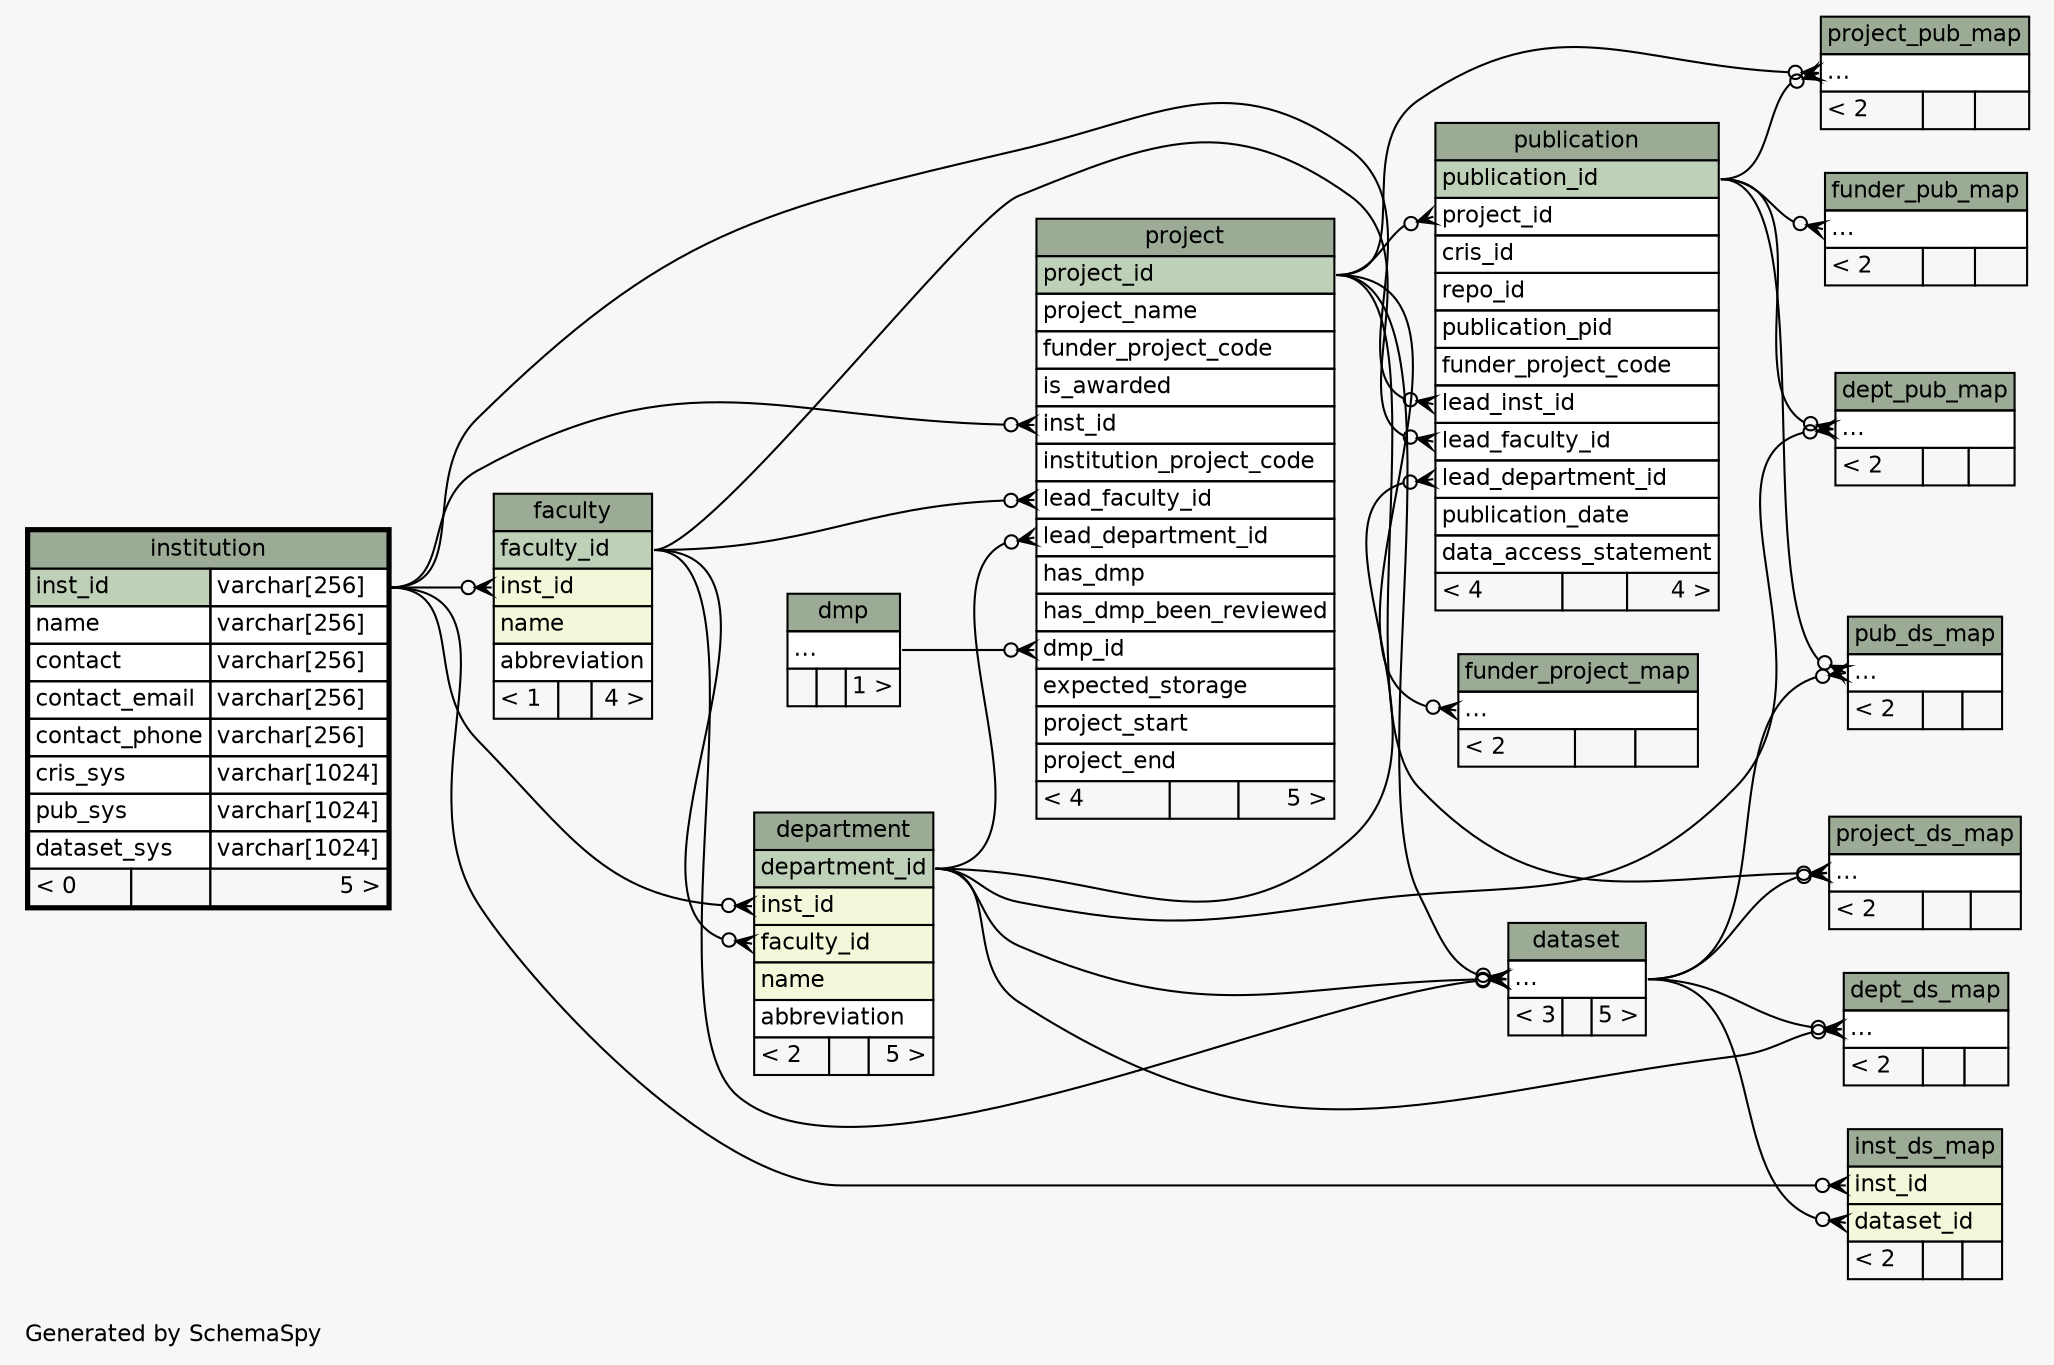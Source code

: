 // dot 2.36.0 on Linux 3.13.0-55-generic
// SchemaSpy rev 590
digraph "twoDegreesRelationshipsDiagram" {
  graph [
    rankdir="RL"
    bgcolor="#f7f7f7"
    label="\nGenerated by SchemaSpy"
    labeljust="l"
    nodesep="0.18"
    ranksep="0.46"
    fontname="Helvetica"
    fontsize="11"
  ];
  node [
    fontname="Helvetica"
    fontsize="11"
    shape="plaintext"
  ];
  edge [
    arrowsize="0.8"
  ];
  "dataset":"elipses":w -> "department":"department_id":e [arrowhead=none dir=back arrowtail=crowodot];
  "dataset":"elipses":w -> "faculty":"faculty_id":e [arrowhead=none dir=back arrowtail=crowodot];
  "dataset":"elipses":w -> "project":"project_id":e [arrowhead=none dir=back arrowtail=crowodot];
  "department":"faculty_id":w -> "faculty":"faculty_id":e [arrowhead=none dir=back arrowtail=crowodot];
  "department":"inst_id":w -> "institution":"inst_id.type":e [arrowhead=none dir=back arrowtail=crowodot];
  "dept_ds_map":"elipses":w -> "dataset":"elipses":e [arrowhead=none dir=back arrowtail=crowodot];
  "dept_ds_map":"elipses":w -> "department":"department_id":e [arrowhead=none dir=back arrowtail=crowodot];
  "dept_pub_map":"elipses":w -> "department":"department_id":e [arrowhead=none dir=back arrowtail=crowodot];
  "dept_pub_map":"elipses":w -> "publication":"publication_id":e [arrowhead=none dir=back arrowtail=crowodot];
  "faculty":"inst_id":w -> "institution":"inst_id.type":e [arrowhead=none dir=back arrowtail=crowodot];
  "funder_project_map":"elipses":w -> "project":"project_id":e [arrowhead=none dir=back arrowtail=crowodot];
  "funder_pub_map":"elipses":w -> "publication":"publication_id":e [arrowhead=none dir=back arrowtail=crowodot];
  "inst_ds_map":"dataset_id":w -> "dataset":"elipses":e [arrowhead=none dir=back arrowtail=crowodot];
  "inst_ds_map":"inst_id":w -> "institution":"inst_id.type":e [arrowhead=none dir=back arrowtail=crowodot];
  "project":"dmp_id":w -> "dmp":"elipses":e [arrowhead=none dir=back arrowtail=crowodot];
  "project":"inst_id":w -> "institution":"inst_id.type":e [arrowhead=none dir=back arrowtail=crowodot];
  "project":"lead_department_id":w -> "department":"department_id":e [arrowhead=none dir=back arrowtail=crowodot];
  "project":"lead_faculty_id":w -> "faculty":"faculty_id":e [arrowhead=none dir=back arrowtail=crowodot];
  "project_ds_map":"elipses":w -> "dataset":"elipses":e [arrowhead=none dir=back arrowtail=crowodot];
  "project_ds_map":"elipses":w -> "project":"project_id":e [arrowhead=none dir=back arrowtail=crowodot];
  "project_pub_map":"elipses":w -> "project":"project_id":e [arrowhead=none dir=back arrowtail=crowodot];
  "project_pub_map":"elipses":w -> "publication":"publication_id":e [arrowhead=none dir=back arrowtail=crowodot];
  "pub_ds_map":"elipses":w -> "dataset":"elipses":e [arrowhead=none dir=back arrowtail=crowodot];
  "pub_ds_map":"elipses":w -> "publication":"publication_id":e [arrowhead=none dir=back arrowtail=crowodot];
  "publication":"lead_department_id":w -> "department":"department_id":e [arrowhead=none dir=back arrowtail=crowodot];
  "publication":"lead_faculty_id":w -> "faculty":"faculty_id":e [arrowhead=none dir=back arrowtail=crowodot];
  "publication":"lead_inst_id":w -> "institution":"inst_id.type":e [arrowhead=none dir=back arrowtail=crowodot];
  "publication":"project_id":w -> "project":"project_id":e [arrowhead=none dir=back arrowtail=crowodot];
  "dataset" [
    label=<
    <TABLE BORDER="0" CELLBORDER="1" CELLSPACING="0" BGCOLOR="#ffffff">
      <TR><TD COLSPAN="3" BGCOLOR="#9bab96" ALIGN="CENTER">dataset</TD></TR>
      <TR><TD PORT="elipses" COLSPAN="3" ALIGN="LEFT">...</TD></TR>
      <TR><TD ALIGN="LEFT" BGCOLOR="#f7f7f7">&lt; 3</TD><TD ALIGN="RIGHT" BGCOLOR="#f7f7f7">  </TD><TD ALIGN="RIGHT" BGCOLOR="#f7f7f7">5 &gt;</TD></TR>
    </TABLE>>
    URL="dataset.html"
    tooltip="dataset"
  ];
  "department" [
    label=<
    <TABLE BORDER="0" CELLBORDER="1" CELLSPACING="0" BGCOLOR="#ffffff">
      <TR><TD COLSPAN="3" BGCOLOR="#9bab96" ALIGN="CENTER">department</TD></TR>
      <TR><TD PORT="department_id" COLSPAN="3" BGCOLOR="#bed1b8" ALIGN="LEFT">department_id</TD></TR>
      <TR><TD PORT="inst_id" COLSPAN="3" BGCOLOR="#f4f7da" ALIGN="LEFT">inst_id</TD></TR>
      <TR><TD PORT="faculty_id" COLSPAN="3" BGCOLOR="#f4f7da" ALIGN="LEFT">faculty_id</TD></TR>
      <TR><TD PORT="name" COLSPAN="3" BGCOLOR="#f4f7da" ALIGN="LEFT">name</TD></TR>
      <TR><TD PORT="abbreviation" COLSPAN="3" ALIGN="LEFT">abbreviation</TD></TR>
      <TR><TD ALIGN="LEFT" BGCOLOR="#f7f7f7">&lt; 2</TD><TD ALIGN="RIGHT" BGCOLOR="#f7f7f7">  </TD><TD ALIGN="RIGHT" BGCOLOR="#f7f7f7">5 &gt;</TD></TR>
    </TABLE>>
    URL="department.html"
    tooltip="department"
  ];
  "dept_ds_map" [
    label=<
    <TABLE BORDER="0" CELLBORDER="1" CELLSPACING="0" BGCOLOR="#ffffff">
      <TR><TD COLSPAN="3" BGCOLOR="#9bab96" ALIGN="CENTER">dept_ds_map</TD></TR>
      <TR><TD PORT="elipses" COLSPAN="3" ALIGN="LEFT">...</TD></TR>
      <TR><TD ALIGN="LEFT" BGCOLOR="#f7f7f7">&lt; 2</TD><TD ALIGN="RIGHT" BGCOLOR="#f7f7f7">  </TD><TD ALIGN="RIGHT" BGCOLOR="#f7f7f7">  </TD></TR>
    </TABLE>>
    URL="dept_ds_map.html"
    tooltip="dept_ds_map"
  ];
  "dept_pub_map" [
    label=<
    <TABLE BORDER="0" CELLBORDER="1" CELLSPACING="0" BGCOLOR="#ffffff">
      <TR><TD COLSPAN="3" BGCOLOR="#9bab96" ALIGN="CENTER">dept_pub_map</TD></TR>
      <TR><TD PORT="elipses" COLSPAN="3" ALIGN="LEFT">...</TD></TR>
      <TR><TD ALIGN="LEFT" BGCOLOR="#f7f7f7">&lt; 2</TD><TD ALIGN="RIGHT" BGCOLOR="#f7f7f7">  </TD><TD ALIGN="RIGHT" BGCOLOR="#f7f7f7">  </TD></TR>
    </TABLE>>
    URL="dept_pub_map.html"
    tooltip="dept_pub_map"
  ];
  "dmp" [
    label=<
    <TABLE BORDER="0" CELLBORDER="1" CELLSPACING="0" BGCOLOR="#ffffff">
      <TR><TD COLSPAN="3" BGCOLOR="#9bab96" ALIGN="CENTER">dmp</TD></TR>
      <TR><TD PORT="elipses" COLSPAN="3" ALIGN="LEFT">...</TD></TR>
      <TR><TD ALIGN="LEFT" BGCOLOR="#f7f7f7">  </TD><TD ALIGN="RIGHT" BGCOLOR="#f7f7f7">  </TD><TD ALIGN="RIGHT" BGCOLOR="#f7f7f7">1 &gt;</TD></TR>
    </TABLE>>
    URL="dmp.html"
    tooltip="dmp"
  ];
  "faculty" [
    label=<
    <TABLE BORDER="0" CELLBORDER="1" CELLSPACING="0" BGCOLOR="#ffffff">
      <TR><TD COLSPAN="3" BGCOLOR="#9bab96" ALIGN="CENTER">faculty</TD></TR>
      <TR><TD PORT="faculty_id" COLSPAN="3" BGCOLOR="#bed1b8" ALIGN="LEFT">faculty_id</TD></TR>
      <TR><TD PORT="inst_id" COLSPAN="3" BGCOLOR="#f4f7da" ALIGN="LEFT">inst_id</TD></TR>
      <TR><TD PORT="name" COLSPAN="3" BGCOLOR="#f4f7da" ALIGN="LEFT">name</TD></TR>
      <TR><TD PORT="abbreviation" COLSPAN="3" ALIGN="LEFT">abbreviation</TD></TR>
      <TR><TD ALIGN="LEFT" BGCOLOR="#f7f7f7">&lt; 1</TD><TD ALIGN="RIGHT" BGCOLOR="#f7f7f7">  </TD><TD ALIGN="RIGHT" BGCOLOR="#f7f7f7">4 &gt;</TD></TR>
    </TABLE>>
    URL="faculty.html"
    tooltip="faculty"
  ];
  "funder_project_map" [
    label=<
    <TABLE BORDER="0" CELLBORDER="1" CELLSPACING="0" BGCOLOR="#ffffff">
      <TR><TD COLSPAN="3" BGCOLOR="#9bab96" ALIGN="CENTER">funder_project_map</TD></TR>
      <TR><TD PORT="elipses" COLSPAN="3" ALIGN="LEFT">...</TD></TR>
      <TR><TD ALIGN="LEFT" BGCOLOR="#f7f7f7">&lt; 2</TD><TD ALIGN="RIGHT" BGCOLOR="#f7f7f7">  </TD><TD ALIGN="RIGHT" BGCOLOR="#f7f7f7">  </TD></TR>
    </TABLE>>
    URL="funder_project_map.html"
    tooltip="funder_project_map"
  ];
  "funder_pub_map" [
    label=<
    <TABLE BORDER="0" CELLBORDER="1" CELLSPACING="0" BGCOLOR="#ffffff">
      <TR><TD COLSPAN="3" BGCOLOR="#9bab96" ALIGN="CENTER">funder_pub_map</TD></TR>
      <TR><TD PORT="elipses" COLSPAN="3" ALIGN="LEFT">...</TD></TR>
      <TR><TD ALIGN="LEFT" BGCOLOR="#f7f7f7">&lt; 2</TD><TD ALIGN="RIGHT" BGCOLOR="#f7f7f7">  </TD><TD ALIGN="RIGHT" BGCOLOR="#f7f7f7">  </TD></TR>
    </TABLE>>
    URL="funder_pub_map.html"
    tooltip="funder_pub_map"
  ];
  "inst_ds_map" [
    label=<
    <TABLE BORDER="0" CELLBORDER="1" CELLSPACING="0" BGCOLOR="#ffffff">
      <TR><TD COLSPAN="3" BGCOLOR="#9bab96" ALIGN="CENTER">inst_ds_map</TD></TR>
      <TR><TD PORT="inst_id" COLSPAN="3" BGCOLOR="#f4f7da" ALIGN="LEFT">inst_id</TD></TR>
      <TR><TD PORT="dataset_id" COLSPAN="3" BGCOLOR="#f4f7da" ALIGN="LEFT">dataset_id</TD></TR>
      <TR><TD ALIGN="LEFT" BGCOLOR="#f7f7f7">&lt; 2</TD><TD ALIGN="RIGHT" BGCOLOR="#f7f7f7">  </TD><TD ALIGN="RIGHT" BGCOLOR="#f7f7f7">  </TD></TR>
    </TABLE>>
    URL="inst_ds_map.html"
    tooltip="inst_ds_map"
  ];
  "institution" [
    label=<
    <TABLE BORDER="2" CELLBORDER="1" CELLSPACING="0" BGCOLOR="#ffffff">
      <TR><TD COLSPAN="3" BGCOLOR="#9bab96" ALIGN="CENTER">institution</TD></TR>
      <TR><TD PORT="inst_id" COLSPAN="2" BGCOLOR="#bed1b8" ALIGN="LEFT">inst_id</TD><TD PORT="inst_id.type" ALIGN="LEFT">varchar[256]</TD></TR>
      <TR><TD PORT="name" COLSPAN="2" ALIGN="LEFT">name</TD><TD PORT="name.type" ALIGN="LEFT">varchar[256]</TD></TR>
      <TR><TD PORT="contact" COLSPAN="2" ALIGN="LEFT">contact</TD><TD PORT="contact.type" ALIGN="LEFT">varchar[256]</TD></TR>
      <TR><TD PORT="contact_email" COLSPAN="2" ALIGN="LEFT">contact_email</TD><TD PORT="contact_email.type" ALIGN="LEFT">varchar[256]</TD></TR>
      <TR><TD PORT="contact_phone" COLSPAN="2" ALIGN="LEFT">contact_phone</TD><TD PORT="contact_phone.type" ALIGN="LEFT">varchar[256]</TD></TR>
      <TR><TD PORT="cris_sys" COLSPAN="2" ALIGN="LEFT">cris_sys</TD><TD PORT="cris_sys.type" ALIGN="LEFT">varchar[1024]</TD></TR>
      <TR><TD PORT="pub_sys" COLSPAN="2" ALIGN="LEFT">pub_sys</TD><TD PORT="pub_sys.type" ALIGN="LEFT">varchar[1024]</TD></TR>
      <TR><TD PORT="dataset_sys" COLSPAN="2" ALIGN="LEFT">dataset_sys</TD><TD PORT="dataset_sys.type" ALIGN="LEFT">varchar[1024]</TD></TR>
      <TR><TD ALIGN="LEFT" BGCOLOR="#f7f7f7">&lt; 0</TD><TD ALIGN="RIGHT" BGCOLOR="#f7f7f7">  </TD><TD ALIGN="RIGHT" BGCOLOR="#f7f7f7">5 &gt;</TD></TR>
    </TABLE>>
    URL="institution.html"
    tooltip="institution"
  ];
  "project" [
    label=<
    <TABLE BORDER="0" CELLBORDER="1" CELLSPACING="0" BGCOLOR="#ffffff">
      <TR><TD COLSPAN="3" BGCOLOR="#9bab96" ALIGN="CENTER">project</TD></TR>
      <TR><TD PORT="project_id" COLSPAN="3" BGCOLOR="#bed1b8" ALIGN="LEFT">project_id</TD></TR>
      <TR><TD PORT="project_name" COLSPAN="3" ALIGN="LEFT">project_name</TD></TR>
      <TR><TD PORT="funder_project_code" COLSPAN="3" ALIGN="LEFT">funder_project_code</TD></TR>
      <TR><TD PORT="is_awarded" COLSPAN="3" ALIGN="LEFT">is_awarded</TD></TR>
      <TR><TD PORT="inst_id" COLSPAN="3" ALIGN="LEFT">inst_id</TD></TR>
      <TR><TD PORT="institution_project_code" COLSPAN="3" ALIGN="LEFT">institution_project_code</TD></TR>
      <TR><TD PORT="lead_faculty_id" COLSPAN="3" ALIGN="LEFT">lead_faculty_id</TD></TR>
      <TR><TD PORT="lead_department_id" COLSPAN="3" ALIGN="LEFT">lead_department_id</TD></TR>
      <TR><TD PORT="has_dmp" COLSPAN="3" ALIGN="LEFT">has_dmp</TD></TR>
      <TR><TD PORT="has_dmp_been_reviewed" COLSPAN="3" ALIGN="LEFT">has_dmp_been_reviewed</TD></TR>
      <TR><TD PORT="dmp_id" COLSPAN="3" ALIGN="LEFT">dmp_id</TD></TR>
      <TR><TD PORT="expected_storage" COLSPAN="3" ALIGN="LEFT">expected_storage</TD></TR>
      <TR><TD PORT="project_start" COLSPAN="3" ALIGN="LEFT">project_start</TD></TR>
      <TR><TD PORT="project_end" COLSPAN="3" ALIGN="LEFT">project_end</TD></TR>
      <TR><TD ALIGN="LEFT" BGCOLOR="#f7f7f7">&lt; 4</TD><TD ALIGN="RIGHT" BGCOLOR="#f7f7f7">  </TD><TD ALIGN="RIGHT" BGCOLOR="#f7f7f7">5 &gt;</TD></TR>
    </TABLE>>
    URL="project.html"
    tooltip="project"
  ];
  "project_ds_map" [
    label=<
    <TABLE BORDER="0" CELLBORDER="1" CELLSPACING="0" BGCOLOR="#ffffff">
      <TR><TD COLSPAN="3" BGCOLOR="#9bab96" ALIGN="CENTER">project_ds_map</TD></TR>
      <TR><TD PORT="elipses" COLSPAN="3" ALIGN="LEFT">...</TD></TR>
      <TR><TD ALIGN="LEFT" BGCOLOR="#f7f7f7">&lt; 2</TD><TD ALIGN="RIGHT" BGCOLOR="#f7f7f7">  </TD><TD ALIGN="RIGHT" BGCOLOR="#f7f7f7">  </TD></TR>
    </TABLE>>
    URL="project_ds_map.html"
    tooltip="project_ds_map"
  ];
  "project_pub_map" [
    label=<
    <TABLE BORDER="0" CELLBORDER="1" CELLSPACING="0" BGCOLOR="#ffffff">
      <TR><TD COLSPAN="3" BGCOLOR="#9bab96" ALIGN="CENTER">project_pub_map</TD></TR>
      <TR><TD PORT="elipses" COLSPAN="3" ALIGN="LEFT">...</TD></TR>
      <TR><TD ALIGN="LEFT" BGCOLOR="#f7f7f7">&lt; 2</TD><TD ALIGN="RIGHT" BGCOLOR="#f7f7f7">  </TD><TD ALIGN="RIGHT" BGCOLOR="#f7f7f7">  </TD></TR>
    </TABLE>>
    URL="project_pub_map.html"
    tooltip="project_pub_map"
  ];
  "pub_ds_map" [
    label=<
    <TABLE BORDER="0" CELLBORDER="1" CELLSPACING="0" BGCOLOR="#ffffff">
      <TR><TD COLSPAN="3" BGCOLOR="#9bab96" ALIGN="CENTER">pub_ds_map</TD></TR>
      <TR><TD PORT="elipses" COLSPAN="3" ALIGN="LEFT">...</TD></TR>
      <TR><TD ALIGN="LEFT" BGCOLOR="#f7f7f7">&lt; 2</TD><TD ALIGN="RIGHT" BGCOLOR="#f7f7f7">  </TD><TD ALIGN="RIGHT" BGCOLOR="#f7f7f7">  </TD></TR>
    </TABLE>>
    URL="pub_ds_map.html"
    tooltip="pub_ds_map"
  ];
  "publication" [
    label=<
    <TABLE BORDER="0" CELLBORDER="1" CELLSPACING="0" BGCOLOR="#ffffff">
      <TR><TD COLSPAN="3" BGCOLOR="#9bab96" ALIGN="CENTER">publication</TD></TR>
      <TR><TD PORT="publication_id" COLSPAN="3" BGCOLOR="#bed1b8" ALIGN="LEFT">publication_id</TD></TR>
      <TR><TD PORT="project_id" COLSPAN="3" ALIGN="LEFT">project_id</TD></TR>
      <TR><TD PORT="cris_id" COLSPAN="3" ALIGN="LEFT">cris_id</TD></TR>
      <TR><TD PORT="repo_id" COLSPAN="3" ALIGN="LEFT">repo_id</TD></TR>
      <TR><TD PORT="publication_pid" COLSPAN="3" ALIGN="LEFT">publication_pid</TD></TR>
      <TR><TD PORT="funder_project_code" COLSPAN="3" ALIGN="LEFT">funder_project_code</TD></TR>
      <TR><TD PORT="lead_inst_id" COLSPAN="3" ALIGN="LEFT">lead_inst_id</TD></TR>
      <TR><TD PORT="lead_faculty_id" COLSPAN="3" ALIGN="LEFT">lead_faculty_id</TD></TR>
      <TR><TD PORT="lead_department_id" COLSPAN="3" ALIGN="LEFT">lead_department_id</TD></TR>
      <TR><TD PORT="publication_date" COLSPAN="3" ALIGN="LEFT">publication_date</TD></TR>
      <TR><TD PORT="data_access_statement" COLSPAN="3" ALIGN="LEFT">data_access_statement</TD></TR>
      <TR><TD ALIGN="LEFT" BGCOLOR="#f7f7f7">&lt; 4</TD><TD ALIGN="RIGHT" BGCOLOR="#f7f7f7">  </TD><TD ALIGN="RIGHT" BGCOLOR="#f7f7f7">4 &gt;</TD></TR>
    </TABLE>>
    URL="publication.html"
    tooltip="publication"
  ];
}

